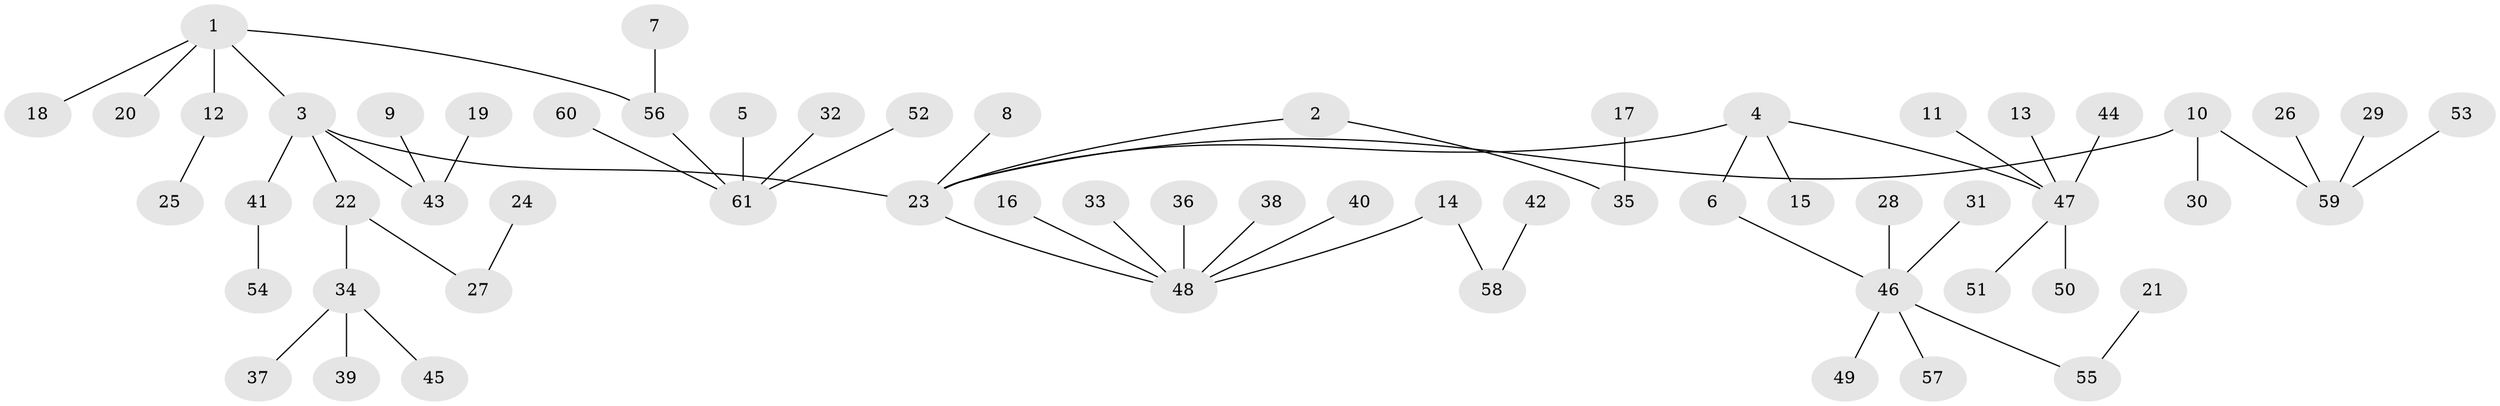 // original degree distribution, {4: 0.040983606557377046, 5: 0.040983606557377046, 7: 0.01639344262295082, 3: 0.13114754098360656, 2: 0.2540983606557377, 1: 0.5, 6: 0.01639344262295082}
// Generated by graph-tools (version 1.1) at 2025/50/03/09/25 03:50:20]
// undirected, 61 vertices, 60 edges
graph export_dot {
graph [start="1"]
  node [color=gray90,style=filled];
  1;
  2;
  3;
  4;
  5;
  6;
  7;
  8;
  9;
  10;
  11;
  12;
  13;
  14;
  15;
  16;
  17;
  18;
  19;
  20;
  21;
  22;
  23;
  24;
  25;
  26;
  27;
  28;
  29;
  30;
  31;
  32;
  33;
  34;
  35;
  36;
  37;
  38;
  39;
  40;
  41;
  42;
  43;
  44;
  45;
  46;
  47;
  48;
  49;
  50;
  51;
  52;
  53;
  54;
  55;
  56;
  57;
  58;
  59;
  60;
  61;
  1 -- 3 [weight=1.0];
  1 -- 12 [weight=1.0];
  1 -- 18 [weight=1.0];
  1 -- 20 [weight=1.0];
  1 -- 56 [weight=1.0];
  2 -- 23 [weight=1.0];
  2 -- 35 [weight=1.0];
  3 -- 22 [weight=1.0];
  3 -- 23 [weight=1.0];
  3 -- 41 [weight=1.0];
  3 -- 43 [weight=1.0];
  4 -- 6 [weight=1.0];
  4 -- 15 [weight=1.0];
  4 -- 23 [weight=1.0];
  4 -- 47 [weight=1.0];
  5 -- 61 [weight=1.0];
  6 -- 46 [weight=1.0];
  7 -- 56 [weight=1.0];
  8 -- 23 [weight=1.0];
  9 -- 43 [weight=1.0];
  10 -- 23 [weight=1.0];
  10 -- 30 [weight=1.0];
  10 -- 59 [weight=1.0];
  11 -- 47 [weight=1.0];
  12 -- 25 [weight=1.0];
  13 -- 47 [weight=1.0];
  14 -- 48 [weight=1.0];
  14 -- 58 [weight=1.0];
  16 -- 48 [weight=1.0];
  17 -- 35 [weight=1.0];
  19 -- 43 [weight=1.0];
  21 -- 55 [weight=1.0];
  22 -- 27 [weight=1.0];
  22 -- 34 [weight=1.0];
  23 -- 48 [weight=1.0];
  24 -- 27 [weight=1.0];
  26 -- 59 [weight=1.0];
  28 -- 46 [weight=1.0];
  29 -- 59 [weight=1.0];
  31 -- 46 [weight=1.0];
  32 -- 61 [weight=1.0];
  33 -- 48 [weight=1.0];
  34 -- 37 [weight=1.0];
  34 -- 39 [weight=1.0];
  34 -- 45 [weight=1.0];
  36 -- 48 [weight=1.0];
  38 -- 48 [weight=1.0];
  40 -- 48 [weight=1.0];
  41 -- 54 [weight=1.0];
  42 -- 58 [weight=1.0];
  44 -- 47 [weight=1.0];
  46 -- 49 [weight=1.0];
  46 -- 55 [weight=1.0];
  46 -- 57 [weight=1.0];
  47 -- 50 [weight=1.0];
  47 -- 51 [weight=1.0];
  52 -- 61 [weight=1.0];
  53 -- 59 [weight=1.0];
  56 -- 61 [weight=1.0];
  60 -- 61 [weight=1.0];
}
